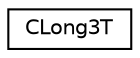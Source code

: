 digraph "Graphical Class Hierarchy"
{
 // LATEX_PDF_SIZE
  edge [fontname="Helvetica",fontsize="10",labelfontname="Helvetica",labelfontsize="10"];
  node [fontname="Helvetica",fontsize="10",shape=record];
  rankdir="LR";
  Node0 [label="CLong3T",height=0.2,width=0.4,color="black", fillcolor="white", style="filled",URL="$structCLong3T.html",tooltip="Help class used to store three longs as one entity."];
}
